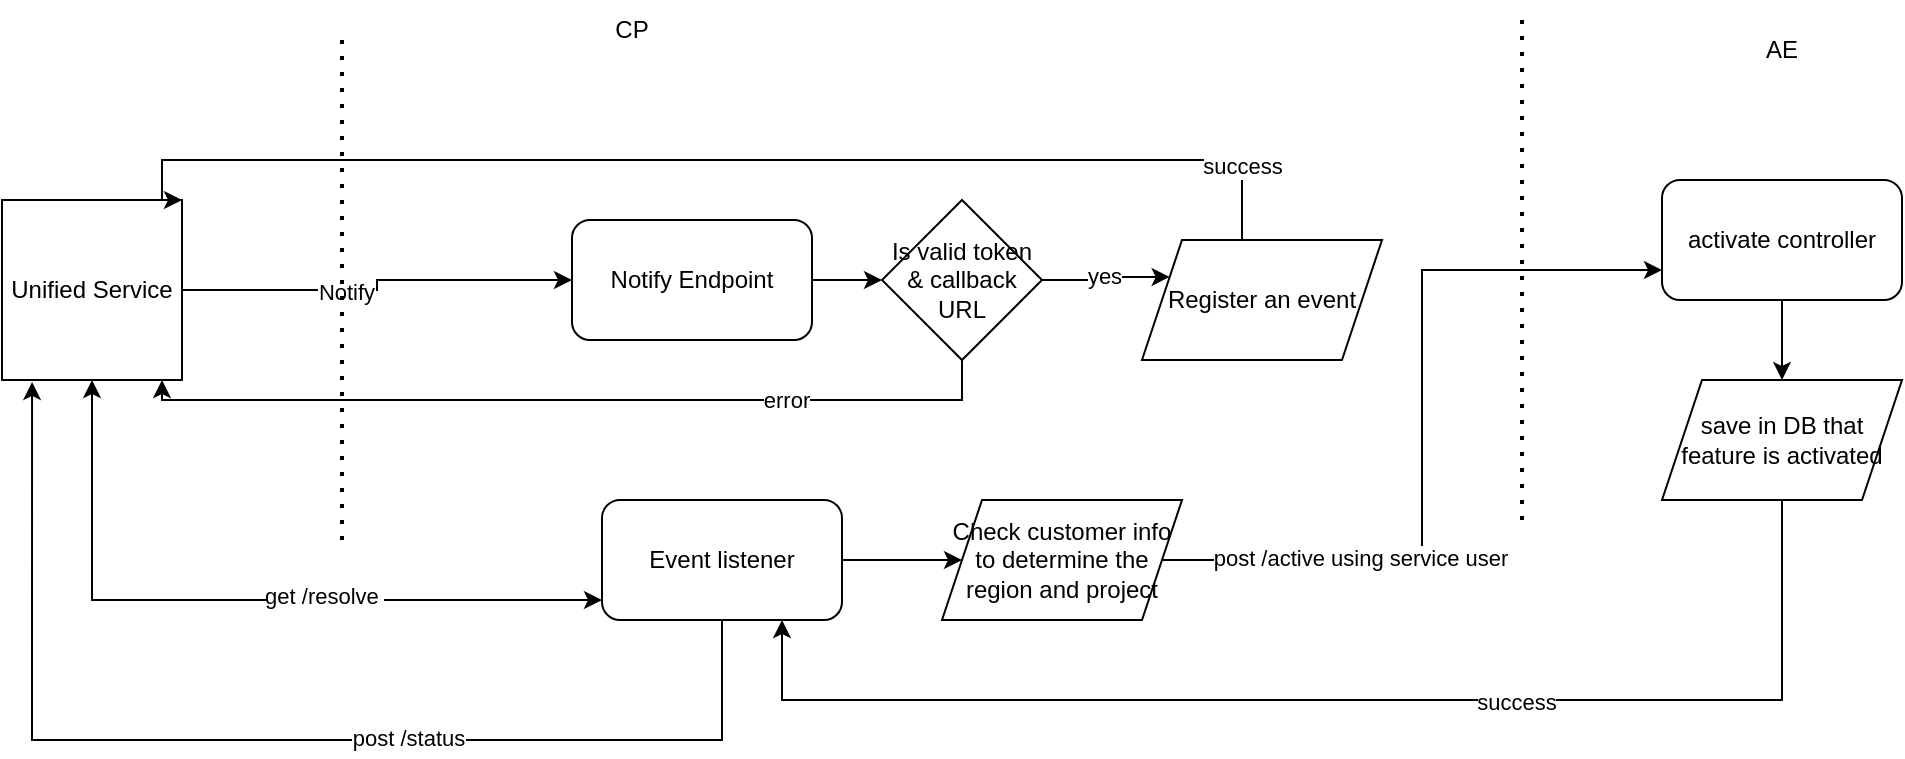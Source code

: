 <mxfile version="20.8.21" type="github">
  <diagram id="6a731a19-8d31-9384-78a2-239565b7b9f0" name="Page-1">
    <mxGraphModel dx="1085" dy="665" grid="1" gridSize="10" guides="1" tooltips="1" connect="1" arrows="1" fold="1" page="1" pageScale="1" pageWidth="1169" pageHeight="827" background="none" math="0" shadow="0">
      <root>
        <mxCell id="0" />
        <mxCell id="1" parent="0" />
        <mxCell id="Frn38cRViBmfdXFBqn8P-63" style="edgeStyle=orthogonalEdgeStyle;rounded=0;orthogonalLoop=1;jettySize=auto;html=1;entryX=0;entryY=0.5;entryDx=0;entryDy=0;" edge="1" parent="1" source="Frn38cRViBmfdXFBqn8P-60" target="Frn38cRViBmfdXFBqn8P-62">
          <mxGeometry relative="1" as="geometry" />
        </mxCell>
        <mxCell id="Frn38cRViBmfdXFBqn8P-64" value="Notify" style="edgeLabel;html=1;align=center;verticalAlign=middle;resizable=0;points=[];" vertex="1" connectable="0" parent="Frn38cRViBmfdXFBqn8P-63">
          <mxGeometry x="-0.185" y="-1" relative="1" as="geometry">
            <mxPoint as="offset" />
          </mxGeometry>
        </mxCell>
        <mxCell id="Frn38cRViBmfdXFBqn8P-60" value="Unified Service" style="whiteSpace=wrap;html=1;aspect=fixed;" vertex="1" parent="1">
          <mxGeometry x="180" y="440" width="90" height="90" as="geometry" />
        </mxCell>
        <mxCell id="Frn38cRViBmfdXFBqn8P-70" value="" style="edgeStyle=orthogonalEdgeStyle;rounded=0;orthogonalLoop=1;jettySize=auto;html=1;" edge="1" parent="1" source="Frn38cRViBmfdXFBqn8P-62" target="Frn38cRViBmfdXFBqn8P-69">
          <mxGeometry relative="1" as="geometry" />
        </mxCell>
        <mxCell id="Frn38cRViBmfdXFBqn8P-62" value="Notify Endpoint" style="rounded=1;whiteSpace=wrap;html=1;" vertex="1" parent="1">
          <mxGeometry x="465" y="450" width="120" height="60" as="geometry" />
        </mxCell>
        <mxCell id="Frn38cRViBmfdXFBqn8P-67" value="" style="endArrow=none;dashed=1;html=1;dashPattern=1 3;strokeWidth=2;rounded=0;" edge="1" parent="1">
          <mxGeometry width="50" height="50" relative="1" as="geometry">
            <mxPoint x="350" y="610" as="sourcePoint" />
            <mxPoint x="350" y="360" as="targetPoint" />
          </mxGeometry>
        </mxCell>
        <mxCell id="Frn38cRViBmfdXFBqn8P-68" value="CP" style="text;html=1;strokeColor=none;fillColor=none;align=center;verticalAlign=middle;whiteSpace=wrap;rounded=0;" vertex="1" parent="1">
          <mxGeometry x="465" y="340" width="60" height="30" as="geometry" />
        </mxCell>
        <mxCell id="Frn38cRViBmfdXFBqn8P-73" value="yes" style="edgeStyle=orthogonalEdgeStyle;rounded=0;orthogonalLoop=1;jettySize=auto;html=1;entryX=0;entryY=0.25;entryDx=0;entryDy=0;" edge="1" parent="1" source="Frn38cRViBmfdXFBqn8P-69" target="Frn38cRViBmfdXFBqn8P-83">
          <mxGeometry relative="1" as="geometry" />
        </mxCell>
        <mxCell id="Frn38cRViBmfdXFBqn8P-74" style="edgeStyle=orthogonalEdgeStyle;rounded=0;orthogonalLoop=1;jettySize=auto;html=1;" edge="1" parent="1" source="Frn38cRViBmfdXFBqn8P-69">
          <mxGeometry relative="1" as="geometry">
            <mxPoint x="260" y="530" as="targetPoint" />
            <Array as="points">
              <mxPoint x="660" y="540" />
              <mxPoint x="260" y="540" />
            </Array>
          </mxGeometry>
        </mxCell>
        <mxCell id="Frn38cRViBmfdXFBqn8P-75" value="error" style="edgeLabel;html=1;align=center;verticalAlign=middle;resizable=0;points=[];" vertex="1" connectable="0" parent="Frn38cRViBmfdXFBqn8P-74">
          <mxGeometry x="-0.498" relative="1" as="geometry">
            <mxPoint as="offset" />
          </mxGeometry>
        </mxCell>
        <mxCell id="Frn38cRViBmfdXFBqn8P-69" value="Is valid token &amp;amp; callback URL" style="rhombus;whiteSpace=wrap;html=1;" vertex="1" parent="1">
          <mxGeometry x="620" y="440" width="80" height="80" as="geometry" />
        </mxCell>
        <mxCell id="Frn38cRViBmfdXFBqn8P-82" style="edgeStyle=orthogonalEdgeStyle;rounded=0;orthogonalLoop=1;jettySize=auto;html=1;entryX=0;entryY=0.5;entryDx=0;entryDy=0;" edge="1" parent="1" source="Frn38cRViBmfdXFBqn8P-71" target="Frn38cRViBmfdXFBqn8P-81">
          <mxGeometry relative="1" as="geometry" />
        </mxCell>
        <mxCell id="Frn38cRViBmfdXFBqn8P-96" style="edgeStyle=orthogonalEdgeStyle;rounded=0;orthogonalLoop=1;jettySize=auto;html=1;entryX=0.167;entryY=1.011;entryDx=0;entryDy=0;entryPerimeter=0;" edge="1" parent="1" source="Frn38cRViBmfdXFBqn8P-71" target="Frn38cRViBmfdXFBqn8P-60">
          <mxGeometry relative="1" as="geometry">
            <Array as="points">
              <mxPoint x="540" y="710" />
              <mxPoint x="195" y="710" />
            </Array>
          </mxGeometry>
        </mxCell>
        <mxCell id="Frn38cRViBmfdXFBqn8P-97" value="post /status" style="edgeLabel;html=1;align=center;verticalAlign=middle;resizable=0;points=[];" vertex="1" connectable="0" parent="Frn38cRViBmfdXFBqn8P-96">
          <mxGeometry x="-0.257" y="-1" relative="1" as="geometry">
            <mxPoint as="offset" />
          </mxGeometry>
        </mxCell>
        <mxCell id="Frn38cRViBmfdXFBqn8P-71" value="Event listener" style="rounded=1;whiteSpace=wrap;html=1;" vertex="1" parent="1">
          <mxGeometry x="480" y="590" width="120" height="60" as="geometry" />
        </mxCell>
        <mxCell id="Frn38cRViBmfdXFBqn8P-76" style="edgeStyle=orthogonalEdgeStyle;rounded=0;orthogonalLoop=1;jettySize=auto;html=1;entryX=1;entryY=0;entryDx=0;entryDy=0;" edge="1" parent="1" source="Frn38cRViBmfdXFBqn8P-83" target="Frn38cRViBmfdXFBqn8P-60">
          <mxGeometry relative="1" as="geometry">
            <Array as="points">
              <mxPoint x="800" y="420" />
              <mxPoint x="260" y="420" />
            </Array>
          </mxGeometry>
        </mxCell>
        <mxCell id="Frn38cRViBmfdXFBqn8P-77" value="success" style="edgeLabel;html=1;align=center;verticalAlign=middle;resizable=0;points=[];" vertex="1" connectable="0" parent="Frn38cRViBmfdXFBqn8P-76">
          <mxGeometry x="-0.868" y="3" relative="1" as="geometry">
            <mxPoint as="offset" />
          </mxGeometry>
        </mxCell>
        <mxCell id="Frn38cRViBmfdXFBqn8P-78" value="" style="endArrow=none;dashed=1;html=1;dashPattern=1 3;strokeWidth=2;rounded=0;" edge="1" parent="1">
          <mxGeometry width="50" height="50" relative="1" as="geometry">
            <mxPoint x="940" y="600" as="sourcePoint" />
            <mxPoint x="940" y="350" as="targetPoint" />
          </mxGeometry>
        </mxCell>
        <mxCell id="Frn38cRViBmfdXFBqn8P-79" value="AE" style="text;html=1;strokeColor=none;fillColor=none;align=center;verticalAlign=middle;whiteSpace=wrap;rounded=0;" vertex="1" parent="1">
          <mxGeometry x="1040" y="350" width="60" height="30" as="geometry" />
        </mxCell>
        <mxCell id="Frn38cRViBmfdXFBqn8P-90" style="edgeStyle=orthogonalEdgeStyle;rounded=0;orthogonalLoop=1;jettySize=auto;html=1;entryX=0;entryY=0.75;entryDx=0;entryDy=0;" edge="1" parent="1" source="Frn38cRViBmfdXFBqn8P-81" target="Frn38cRViBmfdXFBqn8P-89">
          <mxGeometry relative="1" as="geometry" />
        </mxCell>
        <mxCell id="Frn38cRViBmfdXFBqn8P-91" value="post /active using service user" style="edgeLabel;html=1;align=center;verticalAlign=middle;resizable=0;points=[];" vertex="1" connectable="0" parent="Frn38cRViBmfdXFBqn8P-90">
          <mxGeometry x="-0.499" y="1" relative="1" as="geometry">
            <mxPoint as="offset" />
          </mxGeometry>
        </mxCell>
        <mxCell id="Frn38cRViBmfdXFBqn8P-81" value="Check customer info to determine the region and project" style="shape=parallelogram;perimeter=parallelogramPerimeter;whiteSpace=wrap;html=1;fixedSize=1;" vertex="1" parent="1">
          <mxGeometry x="650" y="590" width="120" height="60" as="geometry" />
        </mxCell>
        <mxCell id="Frn38cRViBmfdXFBqn8P-83" value="Register an event" style="shape=parallelogram;perimeter=parallelogramPerimeter;whiteSpace=wrap;html=1;fixedSize=1;" vertex="1" parent="1">
          <mxGeometry x="750" y="460" width="120" height="60" as="geometry" />
        </mxCell>
        <mxCell id="Frn38cRViBmfdXFBqn8P-87" value="" style="endArrow=classic;startArrow=classic;html=1;rounded=0;" edge="1" parent="1" source="Frn38cRViBmfdXFBqn8P-60">
          <mxGeometry width="50" height="50" relative="1" as="geometry">
            <mxPoint x="460" y="690" as="sourcePoint" />
            <mxPoint x="480" y="640" as="targetPoint" />
            <Array as="points">
              <mxPoint x="225" y="640" />
            </Array>
          </mxGeometry>
        </mxCell>
        <mxCell id="Frn38cRViBmfdXFBqn8P-88" value="get /resolve&amp;nbsp;" style="edgeLabel;html=1;align=center;verticalAlign=middle;resizable=0;points=[];" vertex="1" connectable="0" parent="Frn38cRViBmfdXFBqn8P-87">
          <mxGeometry x="0.238" y="2" relative="1" as="geometry">
            <mxPoint as="offset" />
          </mxGeometry>
        </mxCell>
        <mxCell id="Frn38cRViBmfdXFBqn8P-93" value="" style="edgeStyle=orthogonalEdgeStyle;rounded=0;orthogonalLoop=1;jettySize=auto;html=1;" edge="1" parent="1" source="Frn38cRViBmfdXFBqn8P-89" target="Frn38cRViBmfdXFBqn8P-92">
          <mxGeometry relative="1" as="geometry" />
        </mxCell>
        <mxCell id="Frn38cRViBmfdXFBqn8P-89" value="activate controller" style="rounded=1;whiteSpace=wrap;html=1;" vertex="1" parent="1">
          <mxGeometry x="1010" y="430" width="120" height="60" as="geometry" />
        </mxCell>
        <mxCell id="Frn38cRViBmfdXFBqn8P-94" style="edgeStyle=orthogonalEdgeStyle;rounded=0;orthogonalLoop=1;jettySize=auto;html=1;entryX=0.75;entryY=1;entryDx=0;entryDy=0;" edge="1" parent="1" source="Frn38cRViBmfdXFBqn8P-92" target="Frn38cRViBmfdXFBqn8P-71">
          <mxGeometry relative="1" as="geometry">
            <Array as="points">
              <mxPoint x="1070" y="690" />
              <mxPoint x="570" y="690" />
            </Array>
          </mxGeometry>
        </mxCell>
        <mxCell id="Frn38cRViBmfdXFBqn8P-95" value="success" style="edgeLabel;html=1;align=center;verticalAlign=middle;resizable=0;points=[];" vertex="1" connectable="0" parent="Frn38cRViBmfdXFBqn8P-94">
          <mxGeometry x="-0.271" y="1" relative="1" as="geometry">
            <mxPoint as="offset" />
          </mxGeometry>
        </mxCell>
        <mxCell id="Frn38cRViBmfdXFBqn8P-92" value="save in DB that feature is activated" style="shape=parallelogram;perimeter=parallelogramPerimeter;whiteSpace=wrap;html=1;fixedSize=1;" vertex="1" parent="1">
          <mxGeometry x="1010" y="530" width="120" height="60" as="geometry" />
        </mxCell>
      </root>
    </mxGraphModel>
  </diagram>
</mxfile>
